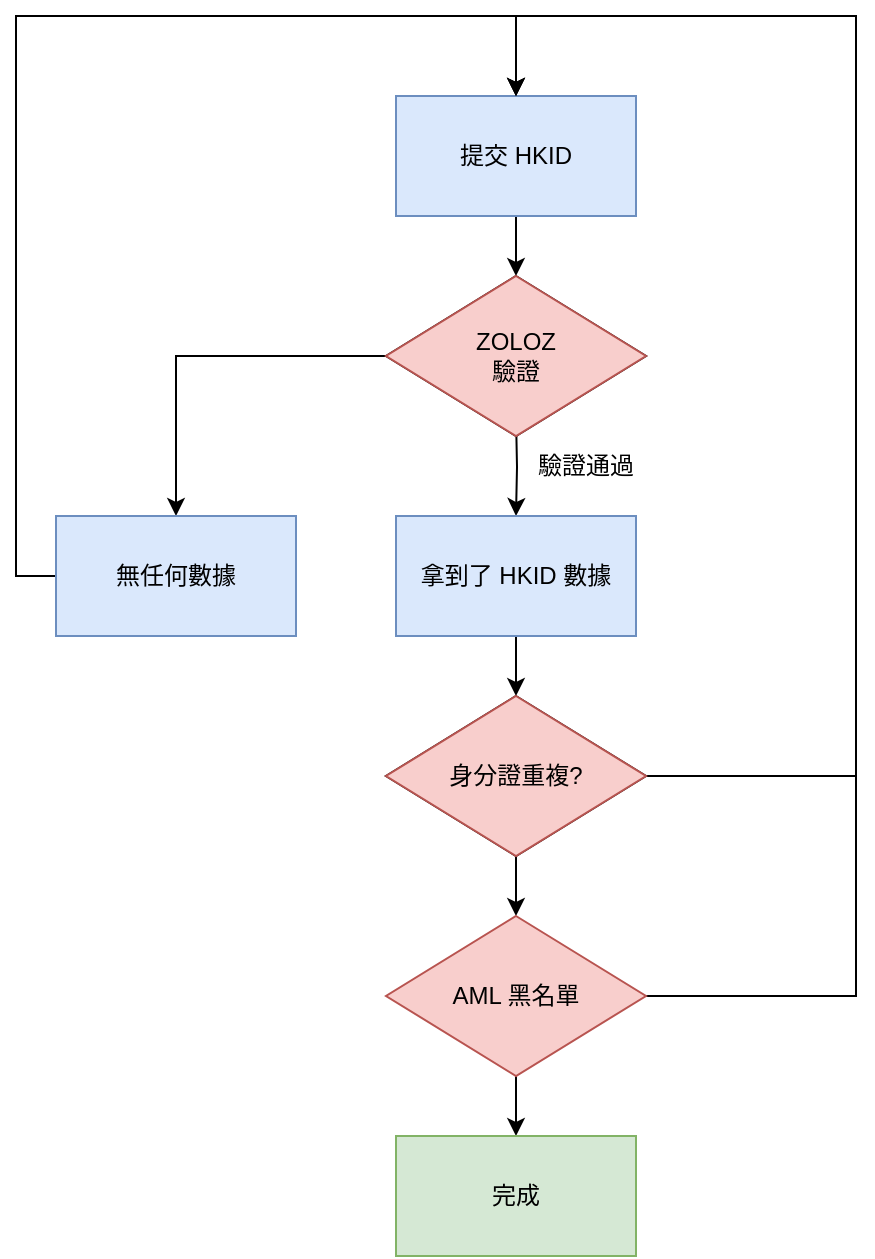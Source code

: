 <mxfile version="20.0.1" type="github"><diagram id="zOdQrfGaCC6dGDvdxWIP" name="Page-1"><mxGraphModel dx="1808" dy="526" grid="1" gridSize="10" guides="1" tooltips="1" connect="1" arrows="1" fold="1" page="1" pageScale="1" pageWidth="827" pageHeight="1169" math="0" shadow="0"><root><mxCell id="0"/><mxCell id="1" parent="0"/><mxCell id="ewDeZjUTSNZRBPS1CLYs-3" value="" style="edgeStyle=orthogonalEdgeStyle;rounded=0;orthogonalLoop=1;jettySize=auto;html=1;" edge="1" parent="1" source="ewDeZjUTSNZRBPS1CLYs-2"><mxGeometry relative="1" as="geometry"><mxPoint x="10" y="210" as="targetPoint"/></mxGeometry></mxCell><mxCell id="ewDeZjUTSNZRBPS1CLYs-2" value="提交 HKID" style="rounded=0;whiteSpace=wrap;html=1;fillColor=#dae8fc;strokeColor=#6c8ebf;" vertex="1" parent="1"><mxGeometry x="-50" y="120" width="120" height="60" as="geometry"/></mxCell><mxCell id="ewDeZjUTSNZRBPS1CLYs-6" value="" style="edgeStyle=orthogonalEdgeStyle;rounded=0;orthogonalLoop=1;jettySize=auto;html=1;" edge="1" parent="1" target="ewDeZjUTSNZRBPS1CLYs-5"><mxGeometry relative="1" as="geometry"><mxPoint x="10" y="280" as="sourcePoint"/></mxGeometry></mxCell><mxCell id="ewDeZjUTSNZRBPS1CLYs-9" style="edgeStyle=orthogonalEdgeStyle;rounded=0;orthogonalLoop=1;jettySize=auto;html=1;entryX=0.5;entryY=0;entryDx=0;entryDy=0;" edge="1" parent="1" source="ewDeZjUTSNZRBPS1CLYs-4" target="ewDeZjUTSNZRBPS1CLYs-8"><mxGeometry relative="1" as="geometry"/></mxCell><mxCell id="ewDeZjUTSNZRBPS1CLYs-4" value="ZOLOZ&lt;br&gt;驗證" style="rhombus;whiteSpace=wrap;html=1;" vertex="1" parent="1"><mxGeometry x="-55" y="210" width="130" height="80" as="geometry"/></mxCell><mxCell id="ewDeZjUTSNZRBPS1CLYs-12" style="edgeStyle=orthogonalEdgeStyle;rounded=0;orthogonalLoop=1;jettySize=auto;html=1;" edge="1" parent="1" source="ewDeZjUTSNZRBPS1CLYs-5" target="ewDeZjUTSNZRBPS1CLYs-11"><mxGeometry relative="1" as="geometry"/></mxCell><mxCell id="ewDeZjUTSNZRBPS1CLYs-5" value="拿到了 HKID 數據" style="whiteSpace=wrap;html=1;fillColor=#dae8fc;strokeColor=#6c8ebf;" vertex="1" parent="1"><mxGeometry x="-50" y="330" width="120" height="60" as="geometry"/></mxCell><mxCell id="ewDeZjUTSNZRBPS1CLYs-18" style="edgeStyle=orthogonalEdgeStyle;rounded=0;orthogonalLoop=1;jettySize=auto;html=1;entryX=0.5;entryY=0;entryDx=0;entryDy=0;" edge="1" parent="1" source="ewDeZjUTSNZRBPS1CLYs-8" target="ewDeZjUTSNZRBPS1CLYs-2"><mxGeometry relative="1" as="geometry"><Array as="points"><mxPoint x="-240" y="360"/><mxPoint x="-240" y="80"/><mxPoint x="10" y="80"/></Array></mxGeometry></mxCell><mxCell id="ewDeZjUTSNZRBPS1CLYs-8" value="無任何數據" style="whiteSpace=wrap;html=1;fillColor=#dae8fc;strokeColor=#6c8ebf;" vertex="1" parent="1"><mxGeometry x="-220" y="330" width="120" height="60" as="geometry"/></mxCell><mxCell id="ewDeZjUTSNZRBPS1CLYs-10" value="驗證通過" style="text;html=1;strokeColor=none;fillColor=none;align=center;verticalAlign=middle;whiteSpace=wrap;rounded=0;" vertex="1" parent="1"><mxGeometry x="15" y="290" width="60" height="30" as="geometry"/></mxCell><mxCell id="ewDeZjUTSNZRBPS1CLYs-14" value="" style="edgeStyle=orthogonalEdgeStyle;rounded=0;orthogonalLoop=1;jettySize=auto;html=1;" edge="1" parent="1" source="ewDeZjUTSNZRBPS1CLYs-11" target="ewDeZjUTSNZRBPS1CLYs-13"><mxGeometry relative="1" as="geometry"/></mxCell><mxCell id="ewDeZjUTSNZRBPS1CLYs-19" style="edgeStyle=orthogonalEdgeStyle;rounded=0;orthogonalLoop=1;jettySize=auto;html=1;entryX=0.5;entryY=0;entryDx=0;entryDy=0;" edge="1" parent="1" source="ewDeZjUTSNZRBPS1CLYs-11" target="ewDeZjUTSNZRBPS1CLYs-2"><mxGeometry relative="1" as="geometry"><Array as="points"><mxPoint x="180" y="460"/><mxPoint x="180" y="80"/><mxPoint x="10" y="80"/></Array></mxGeometry></mxCell><mxCell id="ewDeZjUTSNZRBPS1CLYs-11" value="身分證重複?" style="rhombus;whiteSpace=wrap;html=1;" vertex="1" parent="1"><mxGeometry x="-55" y="420" width="130" height="80" as="geometry"/></mxCell><mxCell id="ewDeZjUTSNZRBPS1CLYs-16" value="" style="edgeStyle=orthogonalEdgeStyle;rounded=0;orthogonalLoop=1;jettySize=auto;html=1;" edge="1" parent="1" source="ewDeZjUTSNZRBPS1CLYs-13" target="ewDeZjUTSNZRBPS1CLYs-15"><mxGeometry relative="1" as="geometry"/></mxCell><mxCell id="ewDeZjUTSNZRBPS1CLYs-20" style="edgeStyle=orthogonalEdgeStyle;rounded=0;orthogonalLoop=1;jettySize=auto;html=1;entryX=0.5;entryY=0;entryDx=0;entryDy=0;" edge="1" parent="1" source="ewDeZjUTSNZRBPS1CLYs-13" target="ewDeZjUTSNZRBPS1CLYs-2"><mxGeometry relative="1" as="geometry"><Array as="points"><mxPoint x="180" y="570"/><mxPoint x="180" y="80"/><mxPoint x="10" y="80"/></Array></mxGeometry></mxCell><mxCell id="ewDeZjUTSNZRBPS1CLYs-13" value="AML 黑名單" style="rhombus;whiteSpace=wrap;html=1;fillColor=#f8cecc;strokeColor=#b85450;" vertex="1" parent="1"><mxGeometry x="-55" y="530" width="130" height="80" as="geometry"/></mxCell><mxCell id="ewDeZjUTSNZRBPS1CLYs-15" value="完成" style="rounded=0;whiteSpace=wrap;html=1;fillColor=#d5e8d4;strokeColor=#82b366;" vertex="1" parent="1"><mxGeometry x="-50" y="640" width="120" height="60" as="geometry"/></mxCell><mxCell id="ewDeZjUTSNZRBPS1CLYs-21" value="ZOLOZ&lt;br&gt;驗證" style="rhombus;whiteSpace=wrap;html=1;fillColor=#f8cecc;strokeColor=#b85450;" vertex="1" parent="1"><mxGeometry x="-55" y="210" width="130" height="80" as="geometry"/></mxCell><mxCell id="ewDeZjUTSNZRBPS1CLYs-22" value="身分證重複?" style="rhombus;whiteSpace=wrap;html=1;fillColor=#f8cecc;strokeColor=#b85450;" vertex="1" parent="1"><mxGeometry x="-55" y="420" width="130" height="80" as="geometry"/></mxCell></root></mxGraphModel></diagram></mxfile>